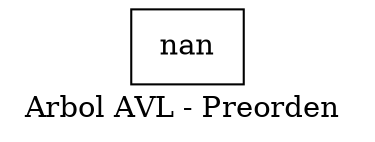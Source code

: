 digraph arbolpreorden {
node [shape = record];
rankdir=LR;
nodo0[label="nan"];
nodo0;
label = "Arbol AVL - Preorden "
}

